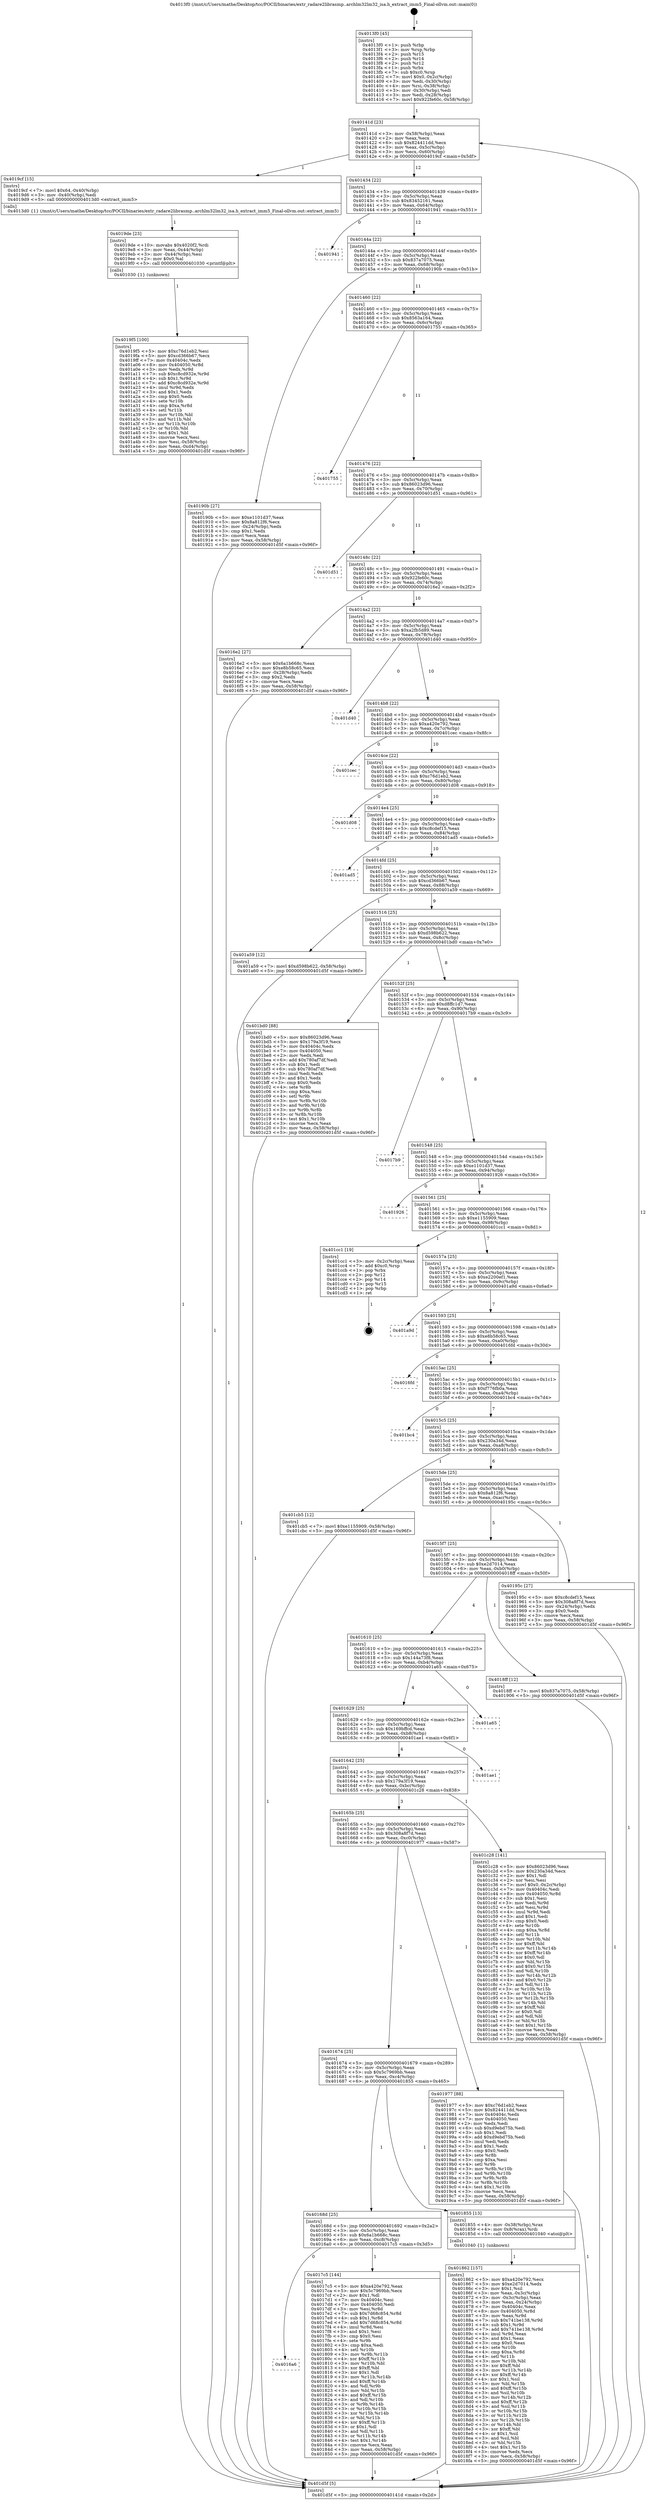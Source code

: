 digraph "0x4013f0" {
  label = "0x4013f0 (/mnt/c/Users/mathe/Desktop/tcc/POCII/binaries/extr_radare2librasmp..archlm32lm32_isa.h_extract_imm5_Final-ollvm.out::main(0))"
  labelloc = "t"
  node[shape=record]

  Entry [label="",width=0.3,height=0.3,shape=circle,fillcolor=black,style=filled]
  "0x40141d" [label="{
     0x40141d [23]\l
     | [instrs]\l
     &nbsp;&nbsp;0x40141d \<+3\>: mov -0x58(%rbp),%eax\l
     &nbsp;&nbsp;0x401420 \<+2\>: mov %eax,%ecx\l
     &nbsp;&nbsp;0x401422 \<+6\>: sub $0x824411dd,%ecx\l
     &nbsp;&nbsp;0x401428 \<+3\>: mov %eax,-0x5c(%rbp)\l
     &nbsp;&nbsp;0x40142b \<+3\>: mov %ecx,-0x60(%rbp)\l
     &nbsp;&nbsp;0x40142e \<+6\>: je 00000000004019cf \<main+0x5df\>\l
  }"]
  "0x4019cf" [label="{
     0x4019cf [15]\l
     | [instrs]\l
     &nbsp;&nbsp;0x4019cf \<+7\>: movl $0x64,-0x40(%rbp)\l
     &nbsp;&nbsp;0x4019d6 \<+3\>: mov -0x40(%rbp),%edi\l
     &nbsp;&nbsp;0x4019d9 \<+5\>: call 00000000004013d0 \<extract_imm5\>\l
     | [calls]\l
     &nbsp;&nbsp;0x4013d0 \{1\} (/mnt/c/Users/mathe/Desktop/tcc/POCII/binaries/extr_radare2librasmp..archlm32lm32_isa.h_extract_imm5_Final-ollvm.out::extract_imm5)\l
  }"]
  "0x401434" [label="{
     0x401434 [22]\l
     | [instrs]\l
     &nbsp;&nbsp;0x401434 \<+5\>: jmp 0000000000401439 \<main+0x49\>\l
     &nbsp;&nbsp;0x401439 \<+3\>: mov -0x5c(%rbp),%eax\l
     &nbsp;&nbsp;0x40143c \<+5\>: sub $0x83452161,%eax\l
     &nbsp;&nbsp;0x401441 \<+3\>: mov %eax,-0x64(%rbp)\l
     &nbsp;&nbsp;0x401444 \<+6\>: je 0000000000401941 \<main+0x551\>\l
  }"]
  Exit [label="",width=0.3,height=0.3,shape=circle,fillcolor=black,style=filled,peripheries=2]
  "0x401941" [label="{
     0x401941\l
  }", style=dashed]
  "0x40144a" [label="{
     0x40144a [22]\l
     | [instrs]\l
     &nbsp;&nbsp;0x40144a \<+5\>: jmp 000000000040144f \<main+0x5f\>\l
     &nbsp;&nbsp;0x40144f \<+3\>: mov -0x5c(%rbp),%eax\l
     &nbsp;&nbsp;0x401452 \<+5\>: sub $0x837a7075,%eax\l
     &nbsp;&nbsp;0x401457 \<+3\>: mov %eax,-0x68(%rbp)\l
     &nbsp;&nbsp;0x40145a \<+6\>: je 000000000040190b \<main+0x51b\>\l
  }"]
  "0x4019f5" [label="{
     0x4019f5 [100]\l
     | [instrs]\l
     &nbsp;&nbsp;0x4019f5 \<+5\>: mov $0xc76d1eb2,%esi\l
     &nbsp;&nbsp;0x4019fa \<+5\>: mov $0xcd366b67,%ecx\l
     &nbsp;&nbsp;0x4019ff \<+7\>: mov 0x40404c,%edx\l
     &nbsp;&nbsp;0x401a06 \<+8\>: mov 0x404050,%r8d\l
     &nbsp;&nbsp;0x401a0e \<+3\>: mov %edx,%r9d\l
     &nbsp;&nbsp;0x401a11 \<+7\>: sub $0xc8cd932e,%r9d\l
     &nbsp;&nbsp;0x401a18 \<+4\>: sub $0x1,%r9d\l
     &nbsp;&nbsp;0x401a1c \<+7\>: add $0xc8cd932e,%r9d\l
     &nbsp;&nbsp;0x401a23 \<+4\>: imul %r9d,%edx\l
     &nbsp;&nbsp;0x401a27 \<+3\>: and $0x1,%edx\l
     &nbsp;&nbsp;0x401a2a \<+3\>: cmp $0x0,%edx\l
     &nbsp;&nbsp;0x401a2d \<+4\>: sete %r10b\l
     &nbsp;&nbsp;0x401a31 \<+4\>: cmp $0xa,%r8d\l
     &nbsp;&nbsp;0x401a35 \<+4\>: setl %r11b\l
     &nbsp;&nbsp;0x401a39 \<+3\>: mov %r10b,%bl\l
     &nbsp;&nbsp;0x401a3c \<+3\>: and %r11b,%bl\l
     &nbsp;&nbsp;0x401a3f \<+3\>: xor %r11b,%r10b\l
     &nbsp;&nbsp;0x401a42 \<+3\>: or %r10b,%bl\l
     &nbsp;&nbsp;0x401a45 \<+3\>: test $0x1,%bl\l
     &nbsp;&nbsp;0x401a48 \<+3\>: cmovne %ecx,%esi\l
     &nbsp;&nbsp;0x401a4b \<+3\>: mov %esi,-0x58(%rbp)\l
     &nbsp;&nbsp;0x401a4e \<+6\>: mov %eax,-0xd4(%rbp)\l
     &nbsp;&nbsp;0x401a54 \<+5\>: jmp 0000000000401d5f \<main+0x96f\>\l
  }"]
  "0x40190b" [label="{
     0x40190b [27]\l
     | [instrs]\l
     &nbsp;&nbsp;0x40190b \<+5\>: mov $0xe1101d37,%eax\l
     &nbsp;&nbsp;0x401910 \<+5\>: mov $0x8a812f6,%ecx\l
     &nbsp;&nbsp;0x401915 \<+3\>: mov -0x24(%rbp),%edx\l
     &nbsp;&nbsp;0x401918 \<+3\>: cmp $0x1,%edx\l
     &nbsp;&nbsp;0x40191b \<+3\>: cmovl %ecx,%eax\l
     &nbsp;&nbsp;0x40191e \<+3\>: mov %eax,-0x58(%rbp)\l
     &nbsp;&nbsp;0x401921 \<+5\>: jmp 0000000000401d5f \<main+0x96f\>\l
  }"]
  "0x401460" [label="{
     0x401460 [22]\l
     | [instrs]\l
     &nbsp;&nbsp;0x401460 \<+5\>: jmp 0000000000401465 \<main+0x75\>\l
     &nbsp;&nbsp;0x401465 \<+3\>: mov -0x5c(%rbp),%eax\l
     &nbsp;&nbsp;0x401468 \<+5\>: sub $0x8563a164,%eax\l
     &nbsp;&nbsp;0x40146d \<+3\>: mov %eax,-0x6c(%rbp)\l
     &nbsp;&nbsp;0x401470 \<+6\>: je 0000000000401755 \<main+0x365\>\l
  }"]
  "0x4019de" [label="{
     0x4019de [23]\l
     | [instrs]\l
     &nbsp;&nbsp;0x4019de \<+10\>: movabs $0x4020f2,%rdi\l
     &nbsp;&nbsp;0x4019e8 \<+3\>: mov %eax,-0x44(%rbp)\l
     &nbsp;&nbsp;0x4019eb \<+3\>: mov -0x44(%rbp),%esi\l
     &nbsp;&nbsp;0x4019ee \<+2\>: mov $0x0,%al\l
     &nbsp;&nbsp;0x4019f0 \<+5\>: call 0000000000401030 \<printf@plt\>\l
     | [calls]\l
     &nbsp;&nbsp;0x401030 \{1\} (unknown)\l
  }"]
  "0x401755" [label="{
     0x401755\l
  }", style=dashed]
  "0x401476" [label="{
     0x401476 [22]\l
     | [instrs]\l
     &nbsp;&nbsp;0x401476 \<+5\>: jmp 000000000040147b \<main+0x8b\>\l
     &nbsp;&nbsp;0x40147b \<+3\>: mov -0x5c(%rbp),%eax\l
     &nbsp;&nbsp;0x40147e \<+5\>: sub $0x86023d96,%eax\l
     &nbsp;&nbsp;0x401483 \<+3\>: mov %eax,-0x70(%rbp)\l
     &nbsp;&nbsp;0x401486 \<+6\>: je 0000000000401d51 \<main+0x961\>\l
  }"]
  "0x401862" [label="{
     0x401862 [157]\l
     | [instrs]\l
     &nbsp;&nbsp;0x401862 \<+5\>: mov $0xa420e792,%ecx\l
     &nbsp;&nbsp;0x401867 \<+5\>: mov $0xe2d7014,%edx\l
     &nbsp;&nbsp;0x40186c \<+3\>: mov $0x1,%sil\l
     &nbsp;&nbsp;0x40186f \<+3\>: mov %eax,-0x3c(%rbp)\l
     &nbsp;&nbsp;0x401872 \<+3\>: mov -0x3c(%rbp),%eax\l
     &nbsp;&nbsp;0x401875 \<+3\>: mov %eax,-0x24(%rbp)\l
     &nbsp;&nbsp;0x401878 \<+7\>: mov 0x40404c,%eax\l
     &nbsp;&nbsp;0x40187f \<+8\>: mov 0x404050,%r8d\l
     &nbsp;&nbsp;0x401887 \<+3\>: mov %eax,%r9d\l
     &nbsp;&nbsp;0x40188a \<+7\>: sub $0x741be138,%r9d\l
     &nbsp;&nbsp;0x401891 \<+4\>: sub $0x1,%r9d\l
     &nbsp;&nbsp;0x401895 \<+7\>: add $0x741be138,%r9d\l
     &nbsp;&nbsp;0x40189c \<+4\>: imul %r9d,%eax\l
     &nbsp;&nbsp;0x4018a0 \<+3\>: and $0x1,%eax\l
     &nbsp;&nbsp;0x4018a3 \<+3\>: cmp $0x0,%eax\l
     &nbsp;&nbsp;0x4018a6 \<+4\>: sete %r10b\l
     &nbsp;&nbsp;0x4018aa \<+4\>: cmp $0xa,%r8d\l
     &nbsp;&nbsp;0x4018ae \<+4\>: setl %r11b\l
     &nbsp;&nbsp;0x4018b2 \<+3\>: mov %r10b,%bl\l
     &nbsp;&nbsp;0x4018b5 \<+3\>: xor $0xff,%bl\l
     &nbsp;&nbsp;0x4018b8 \<+3\>: mov %r11b,%r14b\l
     &nbsp;&nbsp;0x4018bb \<+4\>: xor $0xff,%r14b\l
     &nbsp;&nbsp;0x4018bf \<+4\>: xor $0x1,%sil\l
     &nbsp;&nbsp;0x4018c3 \<+3\>: mov %bl,%r15b\l
     &nbsp;&nbsp;0x4018c6 \<+4\>: and $0xff,%r15b\l
     &nbsp;&nbsp;0x4018ca \<+3\>: and %sil,%r10b\l
     &nbsp;&nbsp;0x4018cd \<+3\>: mov %r14b,%r12b\l
     &nbsp;&nbsp;0x4018d0 \<+4\>: and $0xff,%r12b\l
     &nbsp;&nbsp;0x4018d4 \<+3\>: and %sil,%r11b\l
     &nbsp;&nbsp;0x4018d7 \<+3\>: or %r10b,%r15b\l
     &nbsp;&nbsp;0x4018da \<+3\>: or %r11b,%r12b\l
     &nbsp;&nbsp;0x4018dd \<+3\>: xor %r12b,%r15b\l
     &nbsp;&nbsp;0x4018e0 \<+3\>: or %r14b,%bl\l
     &nbsp;&nbsp;0x4018e3 \<+3\>: xor $0xff,%bl\l
     &nbsp;&nbsp;0x4018e6 \<+4\>: or $0x1,%sil\l
     &nbsp;&nbsp;0x4018ea \<+3\>: and %sil,%bl\l
     &nbsp;&nbsp;0x4018ed \<+3\>: or %bl,%r15b\l
     &nbsp;&nbsp;0x4018f0 \<+4\>: test $0x1,%r15b\l
     &nbsp;&nbsp;0x4018f4 \<+3\>: cmovne %edx,%ecx\l
     &nbsp;&nbsp;0x4018f7 \<+3\>: mov %ecx,-0x58(%rbp)\l
     &nbsp;&nbsp;0x4018fa \<+5\>: jmp 0000000000401d5f \<main+0x96f\>\l
  }"]
  "0x401d51" [label="{
     0x401d51\l
  }", style=dashed]
  "0x40148c" [label="{
     0x40148c [22]\l
     | [instrs]\l
     &nbsp;&nbsp;0x40148c \<+5\>: jmp 0000000000401491 \<main+0xa1\>\l
     &nbsp;&nbsp;0x401491 \<+3\>: mov -0x5c(%rbp),%eax\l
     &nbsp;&nbsp;0x401494 \<+5\>: sub $0x922fe60c,%eax\l
     &nbsp;&nbsp;0x401499 \<+3\>: mov %eax,-0x74(%rbp)\l
     &nbsp;&nbsp;0x40149c \<+6\>: je 00000000004016e2 \<main+0x2f2\>\l
  }"]
  "0x4016a6" [label="{
     0x4016a6\l
  }", style=dashed]
  "0x4016e2" [label="{
     0x4016e2 [27]\l
     | [instrs]\l
     &nbsp;&nbsp;0x4016e2 \<+5\>: mov $0x6a1b668c,%eax\l
     &nbsp;&nbsp;0x4016e7 \<+5\>: mov $0xe8b58c65,%ecx\l
     &nbsp;&nbsp;0x4016ec \<+3\>: mov -0x28(%rbp),%edx\l
     &nbsp;&nbsp;0x4016ef \<+3\>: cmp $0x2,%edx\l
     &nbsp;&nbsp;0x4016f2 \<+3\>: cmovne %ecx,%eax\l
     &nbsp;&nbsp;0x4016f5 \<+3\>: mov %eax,-0x58(%rbp)\l
     &nbsp;&nbsp;0x4016f8 \<+5\>: jmp 0000000000401d5f \<main+0x96f\>\l
  }"]
  "0x4014a2" [label="{
     0x4014a2 [22]\l
     | [instrs]\l
     &nbsp;&nbsp;0x4014a2 \<+5\>: jmp 00000000004014a7 \<main+0xb7\>\l
     &nbsp;&nbsp;0x4014a7 \<+3\>: mov -0x5c(%rbp),%eax\l
     &nbsp;&nbsp;0x4014aa \<+5\>: sub $0xa2fb5d89,%eax\l
     &nbsp;&nbsp;0x4014af \<+3\>: mov %eax,-0x78(%rbp)\l
     &nbsp;&nbsp;0x4014b2 \<+6\>: je 0000000000401d40 \<main+0x950\>\l
  }"]
  "0x401d5f" [label="{
     0x401d5f [5]\l
     | [instrs]\l
     &nbsp;&nbsp;0x401d5f \<+5\>: jmp 000000000040141d \<main+0x2d\>\l
  }"]
  "0x4013f0" [label="{
     0x4013f0 [45]\l
     | [instrs]\l
     &nbsp;&nbsp;0x4013f0 \<+1\>: push %rbp\l
     &nbsp;&nbsp;0x4013f1 \<+3\>: mov %rsp,%rbp\l
     &nbsp;&nbsp;0x4013f4 \<+2\>: push %r15\l
     &nbsp;&nbsp;0x4013f6 \<+2\>: push %r14\l
     &nbsp;&nbsp;0x4013f8 \<+2\>: push %r12\l
     &nbsp;&nbsp;0x4013fa \<+1\>: push %rbx\l
     &nbsp;&nbsp;0x4013fb \<+7\>: sub $0xc0,%rsp\l
     &nbsp;&nbsp;0x401402 \<+7\>: movl $0x0,-0x2c(%rbp)\l
     &nbsp;&nbsp;0x401409 \<+3\>: mov %edi,-0x30(%rbp)\l
     &nbsp;&nbsp;0x40140c \<+4\>: mov %rsi,-0x38(%rbp)\l
     &nbsp;&nbsp;0x401410 \<+3\>: mov -0x30(%rbp),%edi\l
     &nbsp;&nbsp;0x401413 \<+3\>: mov %edi,-0x28(%rbp)\l
     &nbsp;&nbsp;0x401416 \<+7\>: movl $0x922fe60c,-0x58(%rbp)\l
  }"]
  "0x4017c5" [label="{
     0x4017c5 [144]\l
     | [instrs]\l
     &nbsp;&nbsp;0x4017c5 \<+5\>: mov $0xa420e792,%eax\l
     &nbsp;&nbsp;0x4017ca \<+5\>: mov $0x5c7969bb,%ecx\l
     &nbsp;&nbsp;0x4017cf \<+2\>: mov $0x1,%dl\l
     &nbsp;&nbsp;0x4017d1 \<+7\>: mov 0x40404c,%esi\l
     &nbsp;&nbsp;0x4017d8 \<+7\>: mov 0x404050,%edi\l
     &nbsp;&nbsp;0x4017df \<+3\>: mov %esi,%r8d\l
     &nbsp;&nbsp;0x4017e2 \<+7\>: sub $0x7d68c854,%r8d\l
     &nbsp;&nbsp;0x4017e9 \<+4\>: sub $0x1,%r8d\l
     &nbsp;&nbsp;0x4017ed \<+7\>: add $0x7d68c854,%r8d\l
     &nbsp;&nbsp;0x4017f4 \<+4\>: imul %r8d,%esi\l
     &nbsp;&nbsp;0x4017f8 \<+3\>: and $0x1,%esi\l
     &nbsp;&nbsp;0x4017fb \<+3\>: cmp $0x0,%esi\l
     &nbsp;&nbsp;0x4017fe \<+4\>: sete %r9b\l
     &nbsp;&nbsp;0x401802 \<+3\>: cmp $0xa,%edi\l
     &nbsp;&nbsp;0x401805 \<+4\>: setl %r10b\l
     &nbsp;&nbsp;0x401809 \<+3\>: mov %r9b,%r11b\l
     &nbsp;&nbsp;0x40180c \<+4\>: xor $0xff,%r11b\l
     &nbsp;&nbsp;0x401810 \<+3\>: mov %r10b,%bl\l
     &nbsp;&nbsp;0x401813 \<+3\>: xor $0xff,%bl\l
     &nbsp;&nbsp;0x401816 \<+3\>: xor $0x1,%dl\l
     &nbsp;&nbsp;0x401819 \<+3\>: mov %r11b,%r14b\l
     &nbsp;&nbsp;0x40181c \<+4\>: and $0xff,%r14b\l
     &nbsp;&nbsp;0x401820 \<+3\>: and %dl,%r9b\l
     &nbsp;&nbsp;0x401823 \<+3\>: mov %bl,%r15b\l
     &nbsp;&nbsp;0x401826 \<+4\>: and $0xff,%r15b\l
     &nbsp;&nbsp;0x40182a \<+3\>: and %dl,%r10b\l
     &nbsp;&nbsp;0x40182d \<+3\>: or %r9b,%r14b\l
     &nbsp;&nbsp;0x401830 \<+3\>: or %r10b,%r15b\l
     &nbsp;&nbsp;0x401833 \<+3\>: xor %r15b,%r14b\l
     &nbsp;&nbsp;0x401836 \<+3\>: or %bl,%r11b\l
     &nbsp;&nbsp;0x401839 \<+4\>: xor $0xff,%r11b\l
     &nbsp;&nbsp;0x40183d \<+3\>: or $0x1,%dl\l
     &nbsp;&nbsp;0x401840 \<+3\>: and %dl,%r11b\l
     &nbsp;&nbsp;0x401843 \<+3\>: or %r11b,%r14b\l
     &nbsp;&nbsp;0x401846 \<+4\>: test $0x1,%r14b\l
     &nbsp;&nbsp;0x40184a \<+3\>: cmovne %ecx,%eax\l
     &nbsp;&nbsp;0x40184d \<+3\>: mov %eax,-0x58(%rbp)\l
     &nbsp;&nbsp;0x401850 \<+5\>: jmp 0000000000401d5f \<main+0x96f\>\l
  }"]
  "0x401d40" [label="{
     0x401d40\l
  }", style=dashed]
  "0x4014b8" [label="{
     0x4014b8 [22]\l
     | [instrs]\l
     &nbsp;&nbsp;0x4014b8 \<+5\>: jmp 00000000004014bd \<main+0xcd\>\l
     &nbsp;&nbsp;0x4014bd \<+3\>: mov -0x5c(%rbp),%eax\l
     &nbsp;&nbsp;0x4014c0 \<+5\>: sub $0xa420e792,%eax\l
     &nbsp;&nbsp;0x4014c5 \<+3\>: mov %eax,-0x7c(%rbp)\l
     &nbsp;&nbsp;0x4014c8 \<+6\>: je 0000000000401cec \<main+0x8fc\>\l
  }"]
  "0x40168d" [label="{
     0x40168d [25]\l
     | [instrs]\l
     &nbsp;&nbsp;0x40168d \<+5\>: jmp 0000000000401692 \<main+0x2a2\>\l
     &nbsp;&nbsp;0x401692 \<+3\>: mov -0x5c(%rbp),%eax\l
     &nbsp;&nbsp;0x401695 \<+5\>: sub $0x6a1b668c,%eax\l
     &nbsp;&nbsp;0x40169a \<+6\>: mov %eax,-0xc8(%rbp)\l
     &nbsp;&nbsp;0x4016a0 \<+6\>: je 00000000004017c5 \<main+0x3d5\>\l
  }"]
  "0x401cec" [label="{
     0x401cec\l
  }", style=dashed]
  "0x4014ce" [label="{
     0x4014ce [22]\l
     | [instrs]\l
     &nbsp;&nbsp;0x4014ce \<+5\>: jmp 00000000004014d3 \<main+0xe3\>\l
     &nbsp;&nbsp;0x4014d3 \<+3\>: mov -0x5c(%rbp),%eax\l
     &nbsp;&nbsp;0x4014d6 \<+5\>: sub $0xc76d1eb2,%eax\l
     &nbsp;&nbsp;0x4014db \<+3\>: mov %eax,-0x80(%rbp)\l
     &nbsp;&nbsp;0x4014de \<+6\>: je 0000000000401d08 \<main+0x918\>\l
  }"]
  "0x401855" [label="{
     0x401855 [13]\l
     | [instrs]\l
     &nbsp;&nbsp;0x401855 \<+4\>: mov -0x38(%rbp),%rax\l
     &nbsp;&nbsp;0x401859 \<+4\>: mov 0x8(%rax),%rdi\l
     &nbsp;&nbsp;0x40185d \<+5\>: call 0000000000401040 \<atoi@plt\>\l
     | [calls]\l
     &nbsp;&nbsp;0x401040 \{1\} (unknown)\l
  }"]
  "0x401d08" [label="{
     0x401d08\l
  }", style=dashed]
  "0x4014e4" [label="{
     0x4014e4 [25]\l
     | [instrs]\l
     &nbsp;&nbsp;0x4014e4 \<+5\>: jmp 00000000004014e9 \<main+0xf9\>\l
     &nbsp;&nbsp;0x4014e9 \<+3\>: mov -0x5c(%rbp),%eax\l
     &nbsp;&nbsp;0x4014ec \<+5\>: sub $0xc8cdef15,%eax\l
     &nbsp;&nbsp;0x4014f1 \<+6\>: mov %eax,-0x84(%rbp)\l
     &nbsp;&nbsp;0x4014f7 \<+6\>: je 0000000000401ad5 \<main+0x6e5\>\l
  }"]
  "0x401674" [label="{
     0x401674 [25]\l
     | [instrs]\l
     &nbsp;&nbsp;0x401674 \<+5\>: jmp 0000000000401679 \<main+0x289\>\l
     &nbsp;&nbsp;0x401679 \<+3\>: mov -0x5c(%rbp),%eax\l
     &nbsp;&nbsp;0x40167c \<+5\>: sub $0x5c7969bb,%eax\l
     &nbsp;&nbsp;0x401681 \<+6\>: mov %eax,-0xc4(%rbp)\l
     &nbsp;&nbsp;0x401687 \<+6\>: je 0000000000401855 \<main+0x465\>\l
  }"]
  "0x401ad5" [label="{
     0x401ad5\l
  }", style=dashed]
  "0x4014fd" [label="{
     0x4014fd [25]\l
     | [instrs]\l
     &nbsp;&nbsp;0x4014fd \<+5\>: jmp 0000000000401502 \<main+0x112\>\l
     &nbsp;&nbsp;0x401502 \<+3\>: mov -0x5c(%rbp),%eax\l
     &nbsp;&nbsp;0x401505 \<+5\>: sub $0xcd366b67,%eax\l
     &nbsp;&nbsp;0x40150a \<+6\>: mov %eax,-0x88(%rbp)\l
     &nbsp;&nbsp;0x401510 \<+6\>: je 0000000000401a59 \<main+0x669\>\l
  }"]
  "0x401977" [label="{
     0x401977 [88]\l
     | [instrs]\l
     &nbsp;&nbsp;0x401977 \<+5\>: mov $0xc76d1eb2,%eax\l
     &nbsp;&nbsp;0x40197c \<+5\>: mov $0x824411dd,%ecx\l
     &nbsp;&nbsp;0x401981 \<+7\>: mov 0x40404c,%edx\l
     &nbsp;&nbsp;0x401988 \<+7\>: mov 0x404050,%esi\l
     &nbsp;&nbsp;0x40198f \<+2\>: mov %edx,%edi\l
     &nbsp;&nbsp;0x401991 \<+6\>: sub $0xd9ebd75b,%edi\l
     &nbsp;&nbsp;0x401997 \<+3\>: sub $0x1,%edi\l
     &nbsp;&nbsp;0x40199a \<+6\>: add $0xd9ebd75b,%edi\l
     &nbsp;&nbsp;0x4019a0 \<+3\>: imul %edi,%edx\l
     &nbsp;&nbsp;0x4019a3 \<+3\>: and $0x1,%edx\l
     &nbsp;&nbsp;0x4019a6 \<+3\>: cmp $0x0,%edx\l
     &nbsp;&nbsp;0x4019a9 \<+4\>: sete %r8b\l
     &nbsp;&nbsp;0x4019ad \<+3\>: cmp $0xa,%esi\l
     &nbsp;&nbsp;0x4019b0 \<+4\>: setl %r9b\l
     &nbsp;&nbsp;0x4019b4 \<+3\>: mov %r8b,%r10b\l
     &nbsp;&nbsp;0x4019b7 \<+3\>: and %r9b,%r10b\l
     &nbsp;&nbsp;0x4019ba \<+3\>: xor %r9b,%r8b\l
     &nbsp;&nbsp;0x4019bd \<+3\>: or %r8b,%r10b\l
     &nbsp;&nbsp;0x4019c0 \<+4\>: test $0x1,%r10b\l
     &nbsp;&nbsp;0x4019c4 \<+3\>: cmovne %ecx,%eax\l
     &nbsp;&nbsp;0x4019c7 \<+3\>: mov %eax,-0x58(%rbp)\l
     &nbsp;&nbsp;0x4019ca \<+5\>: jmp 0000000000401d5f \<main+0x96f\>\l
  }"]
  "0x401a59" [label="{
     0x401a59 [12]\l
     | [instrs]\l
     &nbsp;&nbsp;0x401a59 \<+7\>: movl $0xd598b622,-0x58(%rbp)\l
     &nbsp;&nbsp;0x401a60 \<+5\>: jmp 0000000000401d5f \<main+0x96f\>\l
  }"]
  "0x401516" [label="{
     0x401516 [25]\l
     | [instrs]\l
     &nbsp;&nbsp;0x401516 \<+5\>: jmp 000000000040151b \<main+0x12b\>\l
     &nbsp;&nbsp;0x40151b \<+3\>: mov -0x5c(%rbp),%eax\l
     &nbsp;&nbsp;0x40151e \<+5\>: sub $0xd598b622,%eax\l
     &nbsp;&nbsp;0x401523 \<+6\>: mov %eax,-0x8c(%rbp)\l
     &nbsp;&nbsp;0x401529 \<+6\>: je 0000000000401bd0 \<main+0x7e0\>\l
  }"]
  "0x40165b" [label="{
     0x40165b [25]\l
     | [instrs]\l
     &nbsp;&nbsp;0x40165b \<+5\>: jmp 0000000000401660 \<main+0x270\>\l
     &nbsp;&nbsp;0x401660 \<+3\>: mov -0x5c(%rbp),%eax\l
     &nbsp;&nbsp;0x401663 \<+5\>: sub $0x308a8f7d,%eax\l
     &nbsp;&nbsp;0x401668 \<+6\>: mov %eax,-0xc0(%rbp)\l
     &nbsp;&nbsp;0x40166e \<+6\>: je 0000000000401977 \<main+0x587\>\l
  }"]
  "0x401bd0" [label="{
     0x401bd0 [88]\l
     | [instrs]\l
     &nbsp;&nbsp;0x401bd0 \<+5\>: mov $0x86023d96,%eax\l
     &nbsp;&nbsp;0x401bd5 \<+5\>: mov $0x179a3f19,%ecx\l
     &nbsp;&nbsp;0x401bda \<+7\>: mov 0x40404c,%edx\l
     &nbsp;&nbsp;0x401be1 \<+7\>: mov 0x404050,%esi\l
     &nbsp;&nbsp;0x401be8 \<+2\>: mov %edx,%edi\l
     &nbsp;&nbsp;0x401bea \<+6\>: add $0x780af7df,%edi\l
     &nbsp;&nbsp;0x401bf0 \<+3\>: sub $0x1,%edi\l
     &nbsp;&nbsp;0x401bf3 \<+6\>: sub $0x780af7df,%edi\l
     &nbsp;&nbsp;0x401bf9 \<+3\>: imul %edi,%edx\l
     &nbsp;&nbsp;0x401bfc \<+3\>: and $0x1,%edx\l
     &nbsp;&nbsp;0x401bff \<+3\>: cmp $0x0,%edx\l
     &nbsp;&nbsp;0x401c02 \<+4\>: sete %r8b\l
     &nbsp;&nbsp;0x401c06 \<+3\>: cmp $0xa,%esi\l
     &nbsp;&nbsp;0x401c09 \<+4\>: setl %r9b\l
     &nbsp;&nbsp;0x401c0d \<+3\>: mov %r8b,%r10b\l
     &nbsp;&nbsp;0x401c10 \<+3\>: and %r9b,%r10b\l
     &nbsp;&nbsp;0x401c13 \<+3\>: xor %r9b,%r8b\l
     &nbsp;&nbsp;0x401c16 \<+3\>: or %r8b,%r10b\l
     &nbsp;&nbsp;0x401c19 \<+4\>: test $0x1,%r10b\l
     &nbsp;&nbsp;0x401c1d \<+3\>: cmovne %ecx,%eax\l
     &nbsp;&nbsp;0x401c20 \<+3\>: mov %eax,-0x58(%rbp)\l
     &nbsp;&nbsp;0x401c23 \<+5\>: jmp 0000000000401d5f \<main+0x96f\>\l
  }"]
  "0x40152f" [label="{
     0x40152f [25]\l
     | [instrs]\l
     &nbsp;&nbsp;0x40152f \<+5\>: jmp 0000000000401534 \<main+0x144\>\l
     &nbsp;&nbsp;0x401534 \<+3\>: mov -0x5c(%rbp),%eax\l
     &nbsp;&nbsp;0x401537 \<+5\>: sub $0xd8ffc1d7,%eax\l
     &nbsp;&nbsp;0x40153c \<+6\>: mov %eax,-0x90(%rbp)\l
     &nbsp;&nbsp;0x401542 \<+6\>: je 00000000004017b9 \<main+0x3c9\>\l
  }"]
  "0x401c28" [label="{
     0x401c28 [141]\l
     | [instrs]\l
     &nbsp;&nbsp;0x401c28 \<+5\>: mov $0x86023d96,%eax\l
     &nbsp;&nbsp;0x401c2d \<+5\>: mov $0x230a34d,%ecx\l
     &nbsp;&nbsp;0x401c32 \<+2\>: mov $0x1,%dl\l
     &nbsp;&nbsp;0x401c34 \<+2\>: xor %esi,%esi\l
     &nbsp;&nbsp;0x401c36 \<+7\>: movl $0x0,-0x2c(%rbp)\l
     &nbsp;&nbsp;0x401c3d \<+7\>: mov 0x40404c,%edi\l
     &nbsp;&nbsp;0x401c44 \<+8\>: mov 0x404050,%r8d\l
     &nbsp;&nbsp;0x401c4c \<+3\>: sub $0x1,%esi\l
     &nbsp;&nbsp;0x401c4f \<+3\>: mov %edi,%r9d\l
     &nbsp;&nbsp;0x401c52 \<+3\>: add %esi,%r9d\l
     &nbsp;&nbsp;0x401c55 \<+4\>: imul %r9d,%edi\l
     &nbsp;&nbsp;0x401c59 \<+3\>: and $0x1,%edi\l
     &nbsp;&nbsp;0x401c5c \<+3\>: cmp $0x0,%edi\l
     &nbsp;&nbsp;0x401c5f \<+4\>: sete %r10b\l
     &nbsp;&nbsp;0x401c63 \<+4\>: cmp $0xa,%r8d\l
     &nbsp;&nbsp;0x401c67 \<+4\>: setl %r11b\l
     &nbsp;&nbsp;0x401c6b \<+3\>: mov %r10b,%bl\l
     &nbsp;&nbsp;0x401c6e \<+3\>: xor $0xff,%bl\l
     &nbsp;&nbsp;0x401c71 \<+3\>: mov %r11b,%r14b\l
     &nbsp;&nbsp;0x401c74 \<+4\>: xor $0xff,%r14b\l
     &nbsp;&nbsp;0x401c78 \<+3\>: xor $0x0,%dl\l
     &nbsp;&nbsp;0x401c7b \<+3\>: mov %bl,%r15b\l
     &nbsp;&nbsp;0x401c7e \<+4\>: and $0x0,%r15b\l
     &nbsp;&nbsp;0x401c82 \<+3\>: and %dl,%r10b\l
     &nbsp;&nbsp;0x401c85 \<+3\>: mov %r14b,%r12b\l
     &nbsp;&nbsp;0x401c88 \<+4\>: and $0x0,%r12b\l
     &nbsp;&nbsp;0x401c8c \<+3\>: and %dl,%r11b\l
     &nbsp;&nbsp;0x401c8f \<+3\>: or %r10b,%r15b\l
     &nbsp;&nbsp;0x401c92 \<+3\>: or %r11b,%r12b\l
     &nbsp;&nbsp;0x401c95 \<+3\>: xor %r12b,%r15b\l
     &nbsp;&nbsp;0x401c98 \<+3\>: or %r14b,%bl\l
     &nbsp;&nbsp;0x401c9b \<+3\>: xor $0xff,%bl\l
     &nbsp;&nbsp;0x401c9e \<+3\>: or $0x0,%dl\l
     &nbsp;&nbsp;0x401ca1 \<+2\>: and %dl,%bl\l
     &nbsp;&nbsp;0x401ca3 \<+3\>: or %bl,%r15b\l
     &nbsp;&nbsp;0x401ca6 \<+4\>: test $0x1,%r15b\l
     &nbsp;&nbsp;0x401caa \<+3\>: cmovne %ecx,%eax\l
     &nbsp;&nbsp;0x401cad \<+3\>: mov %eax,-0x58(%rbp)\l
     &nbsp;&nbsp;0x401cb0 \<+5\>: jmp 0000000000401d5f \<main+0x96f\>\l
  }"]
  "0x4017b9" [label="{
     0x4017b9\l
  }", style=dashed]
  "0x401548" [label="{
     0x401548 [25]\l
     | [instrs]\l
     &nbsp;&nbsp;0x401548 \<+5\>: jmp 000000000040154d \<main+0x15d\>\l
     &nbsp;&nbsp;0x40154d \<+3\>: mov -0x5c(%rbp),%eax\l
     &nbsp;&nbsp;0x401550 \<+5\>: sub $0xe1101d37,%eax\l
     &nbsp;&nbsp;0x401555 \<+6\>: mov %eax,-0x94(%rbp)\l
     &nbsp;&nbsp;0x40155b \<+6\>: je 0000000000401926 \<main+0x536\>\l
  }"]
  "0x401642" [label="{
     0x401642 [25]\l
     | [instrs]\l
     &nbsp;&nbsp;0x401642 \<+5\>: jmp 0000000000401647 \<main+0x257\>\l
     &nbsp;&nbsp;0x401647 \<+3\>: mov -0x5c(%rbp),%eax\l
     &nbsp;&nbsp;0x40164a \<+5\>: sub $0x179a3f19,%eax\l
     &nbsp;&nbsp;0x40164f \<+6\>: mov %eax,-0xbc(%rbp)\l
     &nbsp;&nbsp;0x401655 \<+6\>: je 0000000000401c28 \<main+0x838\>\l
  }"]
  "0x401926" [label="{
     0x401926\l
  }", style=dashed]
  "0x401561" [label="{
     0x401561 [25]\l
     | [instrs]\l
     &nbsp;&nbsp;0x401561 \<+5\>: jmp 0000000000401566 \<main+0x176\>\l
     &nbsp;&nbsp;0x401566 \<+3\>: mov -0x5c(%rbp),%eax\l
     &nbsp;&nbsp;0x401569 \<+5\>: sub $0xe1155909,%eax\l
     &nbsp;&nbsp;0x40156e \<+6\>: mov %eax,-0x98(%rbp)\l
     &nbsp;&nbsp;0x401574 \<+6\>: je 0000000000401cc1 \<main+0x8d1\>\l
  }"]
  "0x401ae1" [label="{
     0x401ae1\l
  }", style=dashed]
  "0x401cc1" [label="{
     0x401cc1 [19]\l
     | [instrs]\l
     &nbsp;&nbsp;0x401cc1 \<+3\>: mov -0x2c(%rbp),%eax\l
     &nbsp;&nbsp;0x401cc4 \<+7\>: add $0xc0,%rsp\l
     &nbsp;&nbsp;0x401ccb \<+1\>: pop %rbx\l
     &nbsp;&nbsp;0x401ccc \<+2\>: pop %r12\l
     &nbsp;&nbsp;0x401cce \<+2\>: pop %r14\l
     &nbsp;&nbsp;0x401cd0 \<+2\>: pop %r15\l
     &nbsp;&nbsp;0x401cd2 \<+1\>: pop %rbp\l
     &nbsp;&nbsp;0x401cd3 \<+1\>: ret\l
  }"]
  "0x40157a" [label="{
     0x40157a [25]\l
     | [instrs]\l
     &nbsp;&nbsp;0x40157a \<+5\>: jmp 000000000040157f \<main+0x18f\>\l
     &nbsp;&nbsp;0x40157f \<+3\>: mov -0x5c(%rbp),%eax\l
     &nbsp;&nbsp;0x401582 \<+5\>: sub $0xe2200ef1,%eax\l
     &nbsp;&nbsp;0x401587 \<+6\>: mov %eax,-0x9c(%rbp)\l
     &nbsp;&nbsp;0x40158d \<+6\>: je 0000000000401a9d \<main+0x6ad\>\l
  }"]
  "0x401629" [label="{
     0x401629 [25]\l
     | [instrs]\l
     &nbsp;&nbsp;0x401629 \<+5\>: jmp 000000000040162e \<main+0x23e\>\l
     &nbsp;&nbsp;0x40162e \<+3\>: mov -0x5c(%rbp),%eax\l
     &nbsp;&nbsp;0x401631 \<+5\>: sub $0x169bffcd,%eax\l
     &nbsp;&nbsp;0x401636 \<+6\>: mov %eax,-0xb8(%rbp)\l
     &nbsp;&nbsp;0x40163c \<+6\>: je 0000000000401ae1 \<main+0x6f1\>\l
  }"]
  "0x401a9d" [label="{
     0x401a9d\l
  }", style=dashed]
  "0x401593" [label="{
     0x401593 [25]\l
     | [instrs]\l
     &nbsp;&nbsp;0x401593 \<+5\>: jmp 0000000000401598 \<main+0x1a8\>\l
     &nbsp;&nbsp;0x401598 \<+3\>: mov -0x5c(%rbp),%eax\l
     &nbsp;&nbsp;0x40159b \<+5\>: sub $0xe8b58c65,%eax\l
     &nbsp;&nbsp;0x4015a0 \<+6\>: mov %eax,-0xa0(%rbp)\l
     &nbsp;&nbsp;0x4015a6 \<+6\>: je 00000000004016fd \<main+0x30d\>\l
  }"]
  "0x401a65" [label="{
     0x401a65\l
  }", style=dashed]
  "0x4016fd" [label="{
     0x4016fd\l
  }", style=dashed]
  "0x4015ac" [label="{
     0x4015ac [25]\l
     | [instrs]\l
     &nbsp;&nbsp;0x4015ac \<+5\>: jmp 00000000004015b1 \<main+0x1c1\>\l
     &nbsp;&nbsp;0x4015b1 \<+3\>: mov -0x5c(%rbp),%eax\l
     &nbsp;&nbsp;0x4015b4 \<+5\>: sub $0xf776fb0a,%eax\l
     &nbsp;&nbsp;0x4015b9 \<+6\>: mov %eax,-0xa4(%rbp)\l
     &nbsp;&nbsp;0x4015bf \<+6\>: je 0000000000401bc4 \<main+0x7d4\>\l
  }"]
  "0x401610" [label="{
     0x401610 [25]\l
     | [instrs]\l
     &nbsp;&nbsp;0x401610 \<+5\>: jmp 0000000000401615 \<main+0x225\>\l
     &nbsp;&nbsp;0x401615 \<+3\>: mov -0x5c(%rbp),%eax\l
     &nbsp;&nbsp;0x401618 \<+5\>: sub $0x144a73f8,%eax\l
     &nbsp;&nbsp;0x40161d \<+6\>: mov %eax,-0xb4(%rbp)\l
     &nbsp;&nbsp;0x401623 \<+6\>: je 0000000000401a65 \<main+0x675\>\l
  }"]
  "0x401bc4" [label="{
     0x401bc4\l
  }", style=dashed]
  "0x4015c5" [label="{
     0x4015c5 [25]\l
     | [instrs]\l
     &nbsp;&nbsp;0x4015c5 \<+5\>: jmp 00000000004015ca \<main+0x1da\>\l
     &nbsp;&nbsp;0x4015ca \<+3\>: mov -0x5c(%rbp),%eax\l
     &nbsp;&nbsp;0x4015cd \<+5\>: sub $0x230a34d,%eax\l
     &nbsp;&nbsp;0x4015d2 \<+6\>: mov %eax,-0xa8(%rbp)\l
     &nbsp;&nbsp;0x4015d8 \<+6\>: je 0000000000401cb5 \<main+0x8c5\>\l
  }"]
  "0x4018ff" [label="{
     0x4018ff [12]\l
     | [instrs]\l
     &nbsp;&nbsp;0x4018ff \<+7\>: movl $0x837a7075,-0x58(%rbp)\l
     &nbsp;&nbsp;0x401906 \<+5\>: jmp 0000000000401d5f \<main+0x96f\>\l
  }"]
  "0x401cb5" [label="{
     0x401cb5 [12]\l
     | [instrs]\l
     &nbsp;&nbsp;0x401cb5 \<+7\>: movl $0xe1155909,-0x58(%rbp)\l
     &nbsp;&nbsp;0x401cbc \<+5\>: jmp 0000000000401d5f \<main+0x96f\>\l
  }"]
  "0x4015de" [label="{
     0x4015de [25]\l
     | [instrs]\l
     &nbsp;&nbsp;0x4015de \<+5\>: jmp 00000000004015e3 \<main+0x1f3\>\l
     &nbsp;&nbsp;0x4015e3 \<+3\>: mov -0x5c(%rbp),%eax\l
     &nbsp;&nbsp;0x4015e6 \<+5\>: sub $0x8a812f6,%eax\l
     &nbsp;&nbsp;0x4015eb \<+6\>: mov %eax,-0xac(%rbp)\l
     &nbsp;&nbsp;0x4015f1 \<+6\>: je 000000000040195c \<main+0x56c\>\l
  }"]
  "0x4015f7" [label="{
     0x4015f7 [25]\l
     | [instrs]\l
     &nbsp;&nbsp;0x4015f7 \<+5\>: jmp 00000000004015fc \<main+0x20c\>\l
     &nbsp;&nbsp;0x4015fc \<+3\>: mov -0x5c(%rbp),%eax\l
     &nbsp;&nbsp;0x4015ff \<+5\>: sub $0xe2d7014,%eax\l
     &nbsp;&nbsp;0x401604 \<+6\>: mov %eax,-0xb0(%rbp)\l
     &nbsp;&nbsp;0x40160a \<+6\>: je 00000000004018ff \<main+0x50f\>\l
  }"]
  "0x40195c" [label="{
     0x40195c [27]\l
     | [instrs]\l
     &nbsp;&nbsp;0x40195c \<+5\>: mov $0xc8cdef15,%eax\l
     &nbsp;&nbsp;0x401961 \<+5\>: mov $0x308a8f7d,%ecx\l
     &nbsp;&nbsp;0x401966 \<+3\>: mov -0x24(%rbp),%edx\l
     &nbsp;&nbsp;0x401969 \<+3\>: cmp $0x0,%edx\l
     &nbsp;&nbsp;0x40196c \<+3\>: cmove %ecx,%eax\l
     &nbsp;&nbsp;0x40196f \<+3\>: mov %eax,-0x58(%rbp)\l
     &nbsp;&nbsp;0x401972 \<+5\>: jmp 0000000000401d5f \<main+0x96f\>\l
  }"]
  Entry -> "0x4013f0" [label=" 1"]
  "0x40141d" -> "0x4019cf" [label=" 1"]
  "0x40141d" -> "0x401434" [label=" 12"]
  "0x401cc1" -> Exit [label=" 1"]
  "0x401434" -> "0x401941" [label=" 0"]
  "0x401434" -> "0x40144a" [label=" 12"]
  "0x401cb5" -> "0x401d5f" [label=" 1"]
  "0x40144a" -> "0x40190b" [label=" 1"]
  "0x40144a" -> "0x401460" [label=" 11"]
  "0x401c28" -> "0x401d5f" [label=" 1"]
  "0x401460" -> "0x401755" [label=" 0"]
  "0x401460" -> "0x401476" [label=" 11"]
  "0x401bd0" -> "0x401d5f" [label=" 1"]
  "0x401476" -> "0x401d51" [label=" 0"]
  "0x401476" -> "0x40148c" [label=" 11"]
  "0x401a59" -> "0x401d5f" [label=" 1"]
  "0x40148c" -> "0x4016e2" [label=" 1"]
  "0x40148c" -> "0x4014a2" [label=" 10"]
  "0x4016e2" -> "0x401d5f" [label=" 1"]
  "0x4013f0" -> "0x40141d" [label=" 1"]
  "0x401d5f" -> "0x40141d" [label=" 12"]
  "0x4019f5" -> "0x401d5f" [label=" 1"]
  "0x4014a2" -> "0x401d40" [label=" 0"]
  "0x4014a2" -> "0x4014b8" [label=" 10"]
  "0x4019de" -> "0x4019f5" [label=" 1"]
  "0x4014b8" -> "0x401cec" [label=" 0"]
  "0x4014b8" -> "0x4014ce" [label=" 10"]
  "0x401977" -> "0x401d5f" [label=" 1"]
  "0x4014ce" -> "0x401d08" [label=" 0"]
  "0x4014ce" -> "0x4014e4" [label=" 10"]
  "0x40195c" -> "0x401d5f" [label=" 1"]
  "0x4014e4" -> "0x401ad5" [label=" 0"]
  "0x4014e4" -> "0x4014fd" [label=" 10"]
  "0x4018ff" -> "0x401d5f" [label=" 1"]
  "0x4014fd" -> "0x401a59" [label=" 1"]
  "0x4014fd" -> "0x401516" [label=" 9"]
  "0x401862" -> "0x401d5f" [label=" 1"]
  "0x401516" -> "0x401bd0" [label=" 1"]
  "0x401516" -> "0x40152f" [label=" 8"]
  "0x4017c5" -> "0x401d5f" [label=" 1"]
  "0x40152f" -> "0x4017b9" [label=" 0"]
  "0x40152f" -> "0x401548" [label=" 8"]
  "0x40168d" -> "0x4016a6" [label=" 0"]
  "0x401548" -> "0x401926" [label=" 0"]
  "0x401548" -> "0x401561" [label=" 8"]
  "0x4019cf" -> "0x4019de" [label=" 1"]
  "0x401561" -> "0x401cc1" [label=" 1"]
  "0x401561" -> "0x40157a" [label=" 7"]
  "0x401674" -> "0x40168d" [label=" 1"]
  "0x40157a" -> "0x401a9d" [label=" 0"]
  "0x40157a" -> "0x401593" [label=" 7"]
  "0x40190b" -> "0x401d5f" [label=" 1"]
  "0x401593" -> "0x4016fd" [label=" 0"]
  "0x401593" -> "0x4015ac" [label=" 7"]
  "0x40165b" -> "0x401674" [label=" 2"]
  "0x4015ac" -> "0x401bc4" [label=" 0"]
  "0x4015ac" -> "0x4015c5" [label=" 7"]
  "0x401855" -> "0x401862" [label=" 1"]
  "0x4015c5" -> "0x401cb5" [label=" 1"]
  "0x4015c5" -> "0x4015de" [label=" 6"]
  "0x401642" -> "0x40165b" [label=" 3"]
  "0x4015de" -> "0x40195c" [label=" 1"]
  "0x4015de" -> "0x4015f7" [label=" 5"]
  "0x401642" -> "0x401c28" [label=" 1"]
  "0x4015f7" -> "0x4018ff" [label=" 1"]
  "0x4015f7" -> "0x401610" [label=" 4"]
  "0x40165b" -> "0x401977" [label=" 1"]
  "0x401610" -> "0x401a65" [label=" 0"]
  "0x401610" -> "0x401629" [label=" 4"]
  "0x401674" -> "0x401855" [label=" 1"]
  "0x401629" -> "0x401ae1" [label=" 0"]
  "0x401629" -> "0x401642" [label=" 4"]
  "0x40168d" -> "0x4017c5" [label=" 1"]
}
